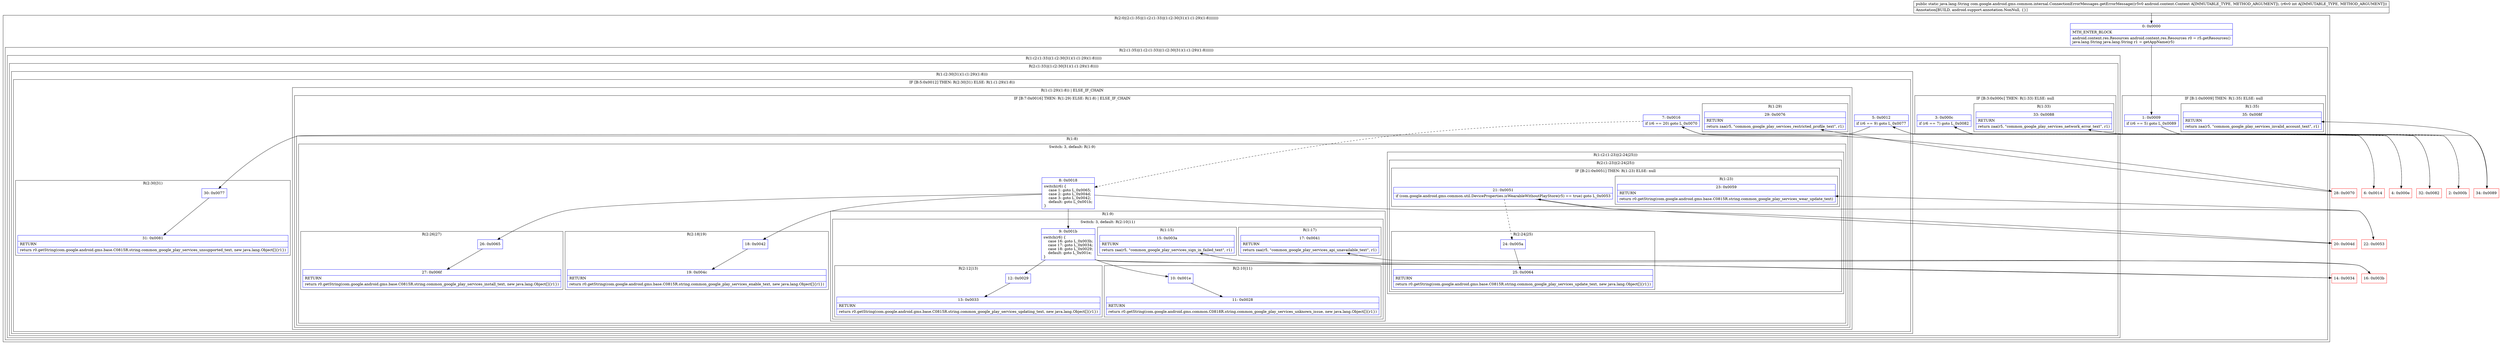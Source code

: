 digraph "CFG forcom.google.android.gms.common.internal.ConnectionErrorMessages.getErrorMessage(Landroid\/content\/Context;I)Ljava\/lang\/String;" {
subgraph cluster_Region_580613373 {
label = "R(2:0|(2:(1:35)|(1:(2:(1:33)|(1:(2:30|31)(1:(1:29)(1:8)))))))";
node [shape=record,color=blue];
Node_0 [shape=record,label="{0\:\ 0x0000|MTH_ENTER_BLOCK\l|android.content.res.Resources android.content.res.Resources r0 = r5.getResources()\ljava.lang.String java.lang.String r1 = getAppName(r5)\l}"];
subgraph cluster_Region_1907448795 {
label = "R(2:(1:35)|(1:(2:(1:33)|(1:(2:30|31)(1:(1:29)(1:8))))))";
node [shape=record,color=blue];
subgraph cluster_IfRegion_318787366 {
label = "IF [B:1:0x0009] THEN: R(1:35) ELSE: null";
node [shape=record,color=blue];
Node_1 [shape=record,label="{1\:\ 0x0009|if (r6 == 5) goto L_0x0089\l}"];
subgraph cluster_Region_498727489 {
label = "R(1:35)";
node [shape=record,color=blue];
Node_35 [shape=record,label="{35\:\ 0x008f|RETURN\l|return zaa(r5, \"common_google_play_services_invalid_account_text\", r1)\l}"];
}
}
subgraph cluster_Region_1816724296 {
label = "R(1:(2:(1:33)|(1:(2:30|31)(1:(1:29)(1:8)))))";
node [shape=record,color=blue];
subgraph cluster_Region_1644158375 {
label = "R(2:(1:33)|(1:(2:30|31)(1:(1:29)(1:8))))";
node [shape=record,color=blue];
subgraph cluster_IfRegion_451624384 {
label = "IF [B:3:0x000c] THEN: R(1:33) ELSE: null";
node [shape=record,color=blue];
Node_3 [shape=record,label="{3\:\ 0x000c|if (r6 == 7) goto L_0x0082\l}"];
subgraph cluster_Region_1863738832 {
label = "R(1:33)";
node [shape=record,color=blue];
Node_33 [shape=record,label="{33\:\ 0x0088|RETURN\l|return zaa(r5, \"common_google_play_services_network_error_text\", r1)\l}"];
}
}
subgraph cluster_Region_193149124 {
label = "R(1:(2:30|31)(1:(1:29)(1:8)))";
node [shape=record,color=blue];
subgraph cluster_IfRegion_796142015 {
label = "IF [B:5:0x0012] THEN: R(2:30|31) ELSE: R(1:(1:29)(1:8))";
node [shape=record,color=blue];
Node_5 [shape=record,label="{5\:\ 0x0012|if (r6 == 9) goto L_0x0077\l}"];
subgraph cluster_Region_1623499997 {
label = "R(2:30|31)";
node [shape=record,color=blue];
Node_30 [shape=record,label="{30\:\ 0x0077}"];
Node_31 [shape=record,label="{31\:\ 0x0081|RETURN\l|return r0.getString(com.google.android.gms.base.C0815R.string.common_google_play_services_unsupported_text, new java.lang.Object[]\{r1\})\l}"];
}
subgraph cluster_Region_821676819 {
label = "R(1:(1:29)(1:8)) | ELSE_IF_CHAIN\l";
node [shape=record,color=blue];
subgraph cluster_IfRegion_1941960177 {
label = "IF [B:7:0x0016] THEN: R(1:29) ELSE: R(1:8) | ELSE_IF_CHAIN\l";
node [shape=record,color=blue];
Node_7 [shape=record,label="{7\:\ 0x0016|if (r6 == 20) goto L_0x0070\l}"];
subgraph cluster_Region_911298319 {
label = "R(1:29)";
node [shape=record,color=blue];
Node_29 [shape=record,label="{29\:\ 0x0076|RETURN\l|return zaa(r5, \"common_google_play_services_restricted_profile_text\", r1)\l}"];
}
subgraph cluster_Region_1642636890 {
label = "R(1:8)";
node [shape=record,color=blue];
subgraph cluster_SwitchRegion_1876902409 {
label = "Switch: 3, default: R(1:9)";
node [shape=record,color=blue];
Node_8 [shape=record,label="{8\:\ 0x0018|switch(r6) \{\l    case 1: goto L_0x0065;\l    case 2: goto L_0x004d;\l    case 3: goto L_0x0042;\l    default: goto L_0x001b;\l\}\l}"];
subgraph cluster_Region_1426798689 {
label = "R(2:26|27)";
node [shape=record,color=blue];
Node_26 [shape=record,label="{26\:\ 0x0065}"];
Node_27 [shape=record,label="{27\:\ 0x006f|RETURN\l|return r0.getString(com.google.android.gms.base.C0815R.string.common_google_play_services_install_text, new java.lang.Object[]\{r1\})\l}"];
}
subgraph cluster_Region_293649842 {
label = "R(1:(2:(1:23)|(2:24|25)))";
node [shape=record,color=blue];
subgraph cluster_Region_488423950 {
label = "R(2:(1:23)|(2:24|25))";
node [shape=record,color=blue];
subgraph cluster_IfRegion_971140481 {
label = "IF [B:21:0x0051] THEN: R(1:23) ELSE: null";
node [shape=record,color=blue];
Node_21 [shape=record,label="{21\:\ 0x0051|if (com.google.android.gms.common.util.DeviceProperties.isWearableWithoutPlayStore(r5) == true) goto L_0x0053\l}"];
subgraph cluster_Region_2046097599 {
label = "R(1:23)";
node [shape=record,color=blue];
Node_23 [shape=record,label="{23\:\ 0x0059|RETURN\l|return r0.getString(com.google.android.gms.base.C0815R.string.common_google_play_services_wear_update_text)\l}"];
}
}
subgraph cluster_Region_3233760 {
label = "R(2:24|25)";
node [shape=record,color=blue];
Node_24 [shape=record,label="{24\:\ 0x005a}"];
Node_25 [shape=record,label="{25\:\ 0x0064|RETURN\l|return r0.getString(com.google.android.gms.base.C0815R.string.common_google_play_services_update_text, new java.lang.Object[]\{r1\})\l}"];
}
}
}
subgraph cluster_Region_1167518071 {
label = "R(2:18|19)";
node [shape=record,color=blue];
Node_18 [shape=record,label="{18\:\ 0x0042}"];
Node_19 [shape=record,label="{19\:\ 0x004c|RETURN\l|return r0.getString(com.google.android.gms.base.C0815R.string.common_google_play_services_enable_text, new java.lang.Object[]\{r1\})\l}"];
}
subgraph cluster_Region_750301118 {
label = "R(1:9)";
node [shape=record,color=blue];
subgraph cluster_SwitchRegion_943848118 {
label = "Switch: 3, default: R(2:10|11)";
node [shape=record,color=blue];
Node_9 [shape=record,label="{9\:\ 0x001b|switch(r6) \{\l    case 16: goto L_0x003b;\l    case 17: goto L_0x0034;\l    case 18: goto L_0x0029;\l    default: goto L_0x001e;\l\}\l}"];
subgraph cluster_Region_1218069869 {
label = "R(1:17)";
node [shape=record,color=blue];
Node_17 [shape=record,label="{17\:\ 0x0041|RETURN\l|return zaa(r5, \"common_google_play_services_api_unavailable_text\", r1)\l}"];
}
subgraph cluster_Region_446944717 {
label = "R(1:15)";
node [shape=record,color=blue];
Node_15 [shape=record,label="{15\:\ 0x003a|RETURN\l|return zaa(r5, \"common_google_play_services_sign_in_failed_text\", r1)\l}"];
}
subgraph cluster_Region_1238501780 {
label = "R(2:12|13)";
node [shape=record,color=blue];
Node_12 [shape=record,label="{12\:\ 0x0029}"];
Node_13 [shape=record,label="{13\:\ 0x0033|RETURN\l|return r0.getString(com.google.android.gms.base.C0815R.string.common_google_play_services_updating_text, new java.lang.Object[]\{r1\})\l}"];
}
subgraph cluster_Region_389886225 {
label = "R(2:10|11)";
node [shape=record,color=blue];
Node_10 [shape=record,label="{10\:\ 0x001e}"];
Node_11 [shape=record,label="{11\:\ 0x0028|RETURN\l|return r0.getString(com.google.android.gms.common.C0818R.string.common_google_play_services_unknown_issue, new java.lang.Object[]\{r1\})\l}"];
}
}
}
}
}
}
}
}
}
}
}
}
}
Node_2 [shape=record,color=red,label="{2\:\ 0x000b}"];
Node_4 [shape=record,color=red,label="{4\:\ 0x000e}"];
Node_6 [shape=record,color=red,label="{6\:\ 0x0014}"];
Node_14 [shape=record,color=red,label="{14\:\ 0x0034}"];
Node_16 [shape=record,color=red,label="{16\:\ 0x003b}"];
Node_20 [shape=record,color=red,label="{20\:\ 0x004d}"];
Node_22 [shape=record,color=red,label="{22\:\ 0x0053}"];
Node_28 [shape=record,color=red,label="{28\:\ 0x0070}"];
Node_32 [shape=record,color=red,label="{32\:\ 0x0082}"];
Node_34 [shape=record,color=red,label="{34\:\ 0x0089}"];
MethodNode[shape=record,label="{public static java.lang.String com.google.android.gms.common.internal.ConnectionErrorMessages.getErrorMessage((r5v0 android.content.Context A[IMMUTABLE_TYPE, METHOD_ARGUMENT]), (r6v0 int A[IMMUTABLE_TYPE, METHOD_ARGUMENT]))  | Annotation[BUILD, android.support.annotation.NonNull, \{\}]\l}"];
MethodNode -> Node_0;
Node_0 -> Node_1;
Node_1 -> Node_2[style=dashed];
Node_1 -> Node_34;
Node_3 -> Node_4[style=dashed];
Node_3 -> Node_32;
Node_5 -> Node_6[style=dashed];
Node_5 -> Node_30;
Node_30 -> Node_31;
Node_7 -> Node_8[style=dashed];
Node_7 -> Node_28;
Node_8 -> Node_9;
Node_8 -> Node_18;
Node_8 -> Node_20;
Node_8 -> Node_26;
Node_26 -> Node_27;
Node_21 -> Node_22;
Node_21 -> Node_24[style=dashed];
Node_24 -> Node_25;
Node_18 -> Node_19;
Node_9 -> Node_10;
Node_9 -> Node_12;
Node_9 -> Node_14;
Node_9 -> Node_16;
Node_12 -> Node_13;
Node_10 -> Node_11;
Node_2 -> Node_3;
Node_4 -> Node_5;
Node_6 -> Node_7;
Node_14 -> Node_15;
Node_16 -> Node_17;
Node_20 -> Node_21;
Node_22 -> Node_23;
Node_28 -> Node_29;
Node_32 -> Node_33;
Node_34 -> Node_35;
}

